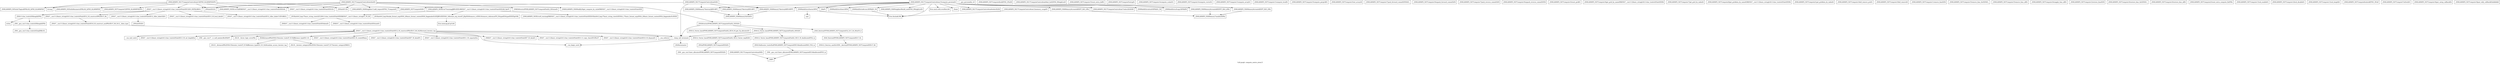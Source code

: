 digraph "Call graph: compute_centro_atom.ll" {
	label="Call graph: compute_centro_atom.ll";

	Node0x55fdd25e78c0 [shape=record,label="{_ZN9LAMMPS_NS17ComputeCentroAtomC2EPNS_6LAMMPSEiPPc}"];
	Node0x55fdd25e78c0 -> Node0x55fdd25984c0;
	Node0x55fdd25e78c0 -> Node0x55fdd262a5a0;
	Node0x55fdd25e78c0 -> Node0x55fdd2629270;
	Node0x55fdd25e78c0 -> Node0x55fdd25926f0;
	Node0x55fdd25e78c0 -> Node0x55fdd2650290;
	Node0x55fdd25e78c0 -> Node0x55fdd25f2890;
	Node0x55fdd25e78c0 -> Node0x55fdd2590530;
	Node0x55fdd25e78c0 -> Node0x55fdd2590990;
	Node0x55fdd25e78c0 -> Node0x55fdd25aad10;
	Node0x55fdd25e78c0 -> Node0x55fdd2591c20;
	Node0x55fdd25db2b0 [shape=record,label="{__gxx_personality_v0}"];
	Node0x55fdd2590530 [shape=record,label="{_ZNSt7__cxx1112basic_stringIcSt11char_traitsIcESaIcEED1Ev}"];
	Node0x55fdd2650290 [shape=record,label="{_ZNSaIcED1Ev}"];
	Node0x55fdd25aad10 [shape=record,label="{strcmp}"];
	Node0x55fdd2591c20 [shape=record,label="{_ZN9LAMMPS_NS5utils8inumericEPKciS2_bPNS_6LAMMPSE}"];
	Node0x55fdd2590990 [shape=record,label="{_ZN9LAMMPS_NS5utils7logicalEPKciS2_bPNS_6LAMMPSE}"];
	Node0x55fdd25926f0 [shape=record,label="{_ZN9LAMMPS_NS7ComputeD2Ev}"];
	Node0x55fdd25ce740 [shape=record,label="{_ZN9LAMMPS_NS17ComputeCentroAtomD2Ev}"];
	Node0x55fdd25ce740 -> Node0x55fdd25db230;
	Node0x55fdd25ce740 -> Node0x55fdd2663ea0;
	Node0x55fdd25ce740 -> Node0x55fdd25983a0;
	Node0x55fdd25ce740 -> Node0x55fdd2597f40;
	Node0x55fdd25ce740 -> Node0x55fdd25926f0;
	Node0x55fdd25984c0 [shape=record,label="{_ZN9LAMMPS_NS7ComputeC2EPNS_6LAMMPSEiPPc}"];
	Node0x55fdd25f2890 [shape=record,label="{_ZN9LAMMPS_NS5Error3allERKNSt7__cxx1112basic_stringIcSt11char_traitsIcESaIcEEEiS8_}"];
	Node0x55fdd262a5a0 [shape=record,label="{_ZNSaIcEC1Ev}"];
	Node0x55fdd2629270 [shape=record,label="{_ZNSt7__cxx1112basic_stringIcSt11char_traitsIcESaIcEEC2IS3_EEPKcRKS3_}"];
	Node0x55fdd2629270 -> Node0x55fdd2591d80;
	Node0x55fdd2629270 -> Node0x55fdd258fe70;
	Node0x55fdd2629270 -> Node0x55fdd25ad7d0;
	Node0x55fdd2629270 -> Node0x55fdd25f2800;
	Node0x55fdd2629270 -> Node0x55fdd25f08b0;
	Node0x55fdd25ad170 [shape=record,label="{_ZN9LAMMPS_NS17ComputeCentroAtom15compute_peratomEv}"];
	Node0x55fdd25ad170 -> Node0x55fdd25db230;
	Node0x55fdd25ad170 -> Node0x55fdd25af220;
	Node0x55fdd25ad170 -> Node0x55fdd25bd6f0;
	Node0x55fdd25ad170 -> Node0x55fdd2597f40;
	Node0x55fdd25ad170 -> Node0x55fdd25b8b80;
	Node0x55fdd25ad170 -> Node0x55fdd25b0040;
	Node0x55fdd25ad170 -> Node0x55fdd25b1b00;
	Node0x55fdd25ad170 -> Node0x55fdd25b2560;
	Node0x55fdd25ad170 -> Node0x55fdd25b3f80;
	Node0x55fdd25ad170 -> Node0x55fdd25bbf20;
	Node0x55fdd25ad170 -> Node0x55fdd25983a0;
	Node0x55fdd25ad170 -> Node0x55fdd25c18d0;
	Node0x55fdd25ad170 -> Node0x55fdd25b6cb0;
	Node0x55fdd25ad170 -> Node0x55fdd25b7c10;
	Node0x55fdd25ad170 -> Node0x55fdd25ba720;
	Node0x55fdd25ad170 -> Node0x55fdd25b81f0;
	Node0x55fdd25ad170 -> Node0x55fdd25b9870;
	Node0x55fdd25ad170 -> Node0x55fdd25b91b0;
	Node0x55fdd25db230 [shape=record,label="{_ZN9LAMMPS_NS6Memory7destroyIdEEvRPT_}"];
	Node0x55fdd25db230 -> Node0x55fdd2591b30;
	Node0x55fdd2663ea0 [shape=record,label="{__clang_call_terminate}"];
	Node0x55fdd2663ea0 -> Node0x55fdd258eab0;
	Node0x55fdd2663ea0 -> Node0x55fdd2593c60;
	Node0x55fdd258eab0 [shape=record,label="{__cxa_begin_catch}"];
	Node0x55fdd2593c60 [shape=record,label="{_ZSt9terminatev}"];
	Node0x55fdd25983a0 [shape=record,label="{_ZN9LAMMPS_NS6Memory7destroyIiEEvRPT_}"];
	Node0x55fdd25983a0 -> Node0x55fdd2591b30;
	Node0x55fdd2597f40 [shape=record,label="{_ZN9LAMMPS_NS6Memory7destroyIdEEvRPPT_}"];
	Node0x55fdd2597f40 -> Node0x55fdd2591b30;
	Node0x55fdd25e5620 [shape=record,label="{_ZN9LAMMPS_NS17ComputeCentroAtomD0Ev}"];
	Node0x55fdd25e5620 -> Node0x55fdd25e40e0;
	Node0x55fdd25e40e0 [shape=record,label="{_ZdlPv}"];
	Node0x55fdd25de110 [shape=record,label="{_ZN9LAMMPS_NS17ComputeCentroAtom4initEv}"];
	Node0x55fdd25de110 -> Node0x55fdd262a5a0;
	Node0x55fdd25de110 -> Node0x55fdd2629270;
	Node0x55fdd25de110 -> Node0x55fdd2650290;
	Node0x55fdd25de110 -> Node0x55fdd2590530;
	Node0x55fdd25de110 -> Node0x55fdd25f2890;
	Node0x55fdd25de110 -> Node0x55fdd25a5a30;
	Node0x55fdd25de110 -> Node0x55fdd25a4010;
	Node0x55fdd25de110 -> Node0x55fdd25a3650;
	Node0x55fdd25de110 -> Node0x55fdd25a0750;
	Node0x55fdd25de110 -> Node0x55fdd25a6480;
	Node0x55fdd25a6480 [shape=record,label="{_ZN9LAMMPS_NS8Neighbor11add_requestEPNS_7ComputeEi}"];
	Node0x55fdd25a0750 [shape=record,label="{_ZNK9LAMMPS_NS6Modify20get_compute_by_styleERKNSt7__cxx1112basic_stringIcSt11char_traitsIcESaIcEEE}"];
	Node0x55fdd25a3650 [shape=record,label="{_ZNKSt6vectorIPN9LAMMPS_NS7ComputeESaIS2_EE4sizeEv}"];
	Node0x55fdd25a4010 [shape=record,label="{_ZNSt6vectorIPN9LAMMPS_NS7ComputeESaIS2_EED2Ev}"];
	Node0x55fdd25a4010 -> Node0x55fdd25a76c0;
	Node0x55fdd25a4010 -> Node0x55fdd25a7aa0;
	Node0x55fdd25a4010 -> Node0x55fdd25a8970;
	Node0x55fdd25a4010 -> Node0x55fdd2663ea0;
	Node0x55fdd25a5a30 [shape=record,label="{_ZN9LAMMPS_NS5Error7warningIJRPcEEEvRKNSt7__cxx1112basic_stringIcSt11char_traitsIcESaIcEEEiSB_DpOT_}"];
	Node0x55fdd25a5a30 -> Node0x55fdd25a9200;
	Node0x55fdd25a5a30 -> Node0x55fdd25aa720;
	Node0x55fdd25a5a30 -> Node0x55fdd25aae70;
	Node0x55fdd25fd990 [shape=record,label="{_ZN9LAMMPS_NS7Compute4lockEPNS_3FixEll}"];
	Node0x55fdd25ac2f0 [shape=record,label="{_ZN9LAMMPS_NS17ComputeCentroAtom9init_listEiPNS_9NeighListE}"];
	Node0x55fdd25af220 [shape=record,label="{_ZN9LAMMPS_NS6Memory6createIdEEPT_RS3_iPKc}"];
	Node0x55fdd25af220 -> Node0x55fdd25bee70;
	Node0x55fdd25b0040 [shape=record,label="{_ZN9LAMMPS_NS6Memory6createIdEEPPT_RS4_iiPKc}"];
	Node0x55fdd25b0040 -> Node0x55fdd25bee70;
	Node0x55fdd258fe70 [shape=record,label="{_ZNSt7__cxx1112basic_stringIcSt11char_traitsIcESaIcEE12_Alloc_hiderC1EPcRKS3_}"];
	Node0x55fdd25f2800 [shape=record,label="{_ZNSt7__cxx1112basic_stringIcSt11char_traitsIcESaIcEE12_M_constructIPKcEEvT_S8_}"];
	Node0x55fdd25f2800 -> Node0x55fdd261a060;
	Node0x55fdd25ad7d0 [shape=record,label="{_ZNSt11char_traitsIcE6lengthEPKc}"];
	Node0x55fdd25ad7d0 -> Node0x55fdd261aff0;
	Node0x55fdd25ad7d0 -> Node0x55fdd261c8a0;
	Node0x55fdd25f08b0 [shape=record,label="{_ZNSt7__cxx1112basic_stringIcSt11char_traitsIcESaIcEE12_Alloc_hiderD2Ev}"];
	Node0x55fdd25f08b0 -> Node0x55fdd25fa100;
	Node0x55fdd261a060 [shape=record,label="{_ZNSt7__cxx1112basic_stringIcSt11char_traitsIcESaIcEE16_M_construct_auxIPKcEEvT_S8_St12__false_type}"];
	Node0x55fdd261a060 -> Node0x55fdd262e370;
	Node0x55fdd262e370 [shape=record,label="{_ZNSt7__cxx1112basic_stringIcSt11char_traitsIcESaIcEE12_M_constructIPKcEEvT_S8_St20forward_iterator_tag}"];
	Node0x55fdd262e370 -> Node0x55fdd262fe60;
	Node0x55fdd262e370 -> Node0x55fdd2631d60;
	Node0x55fdd262e370 -> Node0x55fdd26331e0;
	Node0x55fdd262e370 -> Node0x55fdd2633e80;
	Node0x55fdd262e370 -> Node0x55fdd2635890;
	Node0x55fdd262e370 -> Node0x55fdd26388f0;
	Node0x55fdd262e370 -> Node0x55fdd2639190;
	Node0x55fdd262e370 -> Node0x55fdd25fb810;
	Node0x55fdd262e370 -> Node0x55fdd258eab0;
	Node0x55fdd262e370 -> Node0x55fdd25fbef0;
	Node0x55fdd262e370 -> Node0x55fdd25fd040;
	Node0x55fdd262e370 -> Node0x55fdd25fdc60;
	Node0x55fdd262e370 -> Node0x55fdd264cfc0;
	Node0x55fdd262e370 -> Node0x55fdd2663ea0;
	Node0x55fdd25b1b00 [shape=record,label="{_ZN9LAMMPS_NS8Neighbor9build_oneEPNS_9NeighListEi}"];
	Node0x55fdd25b2560 [shape=record,label="{llvm.umul.with.overflow.i64}"];
	Node0x55fdd25b3f80 [shape=record,label="{_Znam}"];
	Node0x55fdd25b6cb0 [shape=record,label="{_ZN9LAMMPS_NS6Memory6createIiEEPT_RS3_iPKc}"];
	Node0x55fdd25b6cb0 -> Node0x55fdd25bee70;
	Node0x55fdd25b7c10 [shape=record,label="{llvm.fmuladd.f64}"];
	Node0x55fdd25b81f0 [shape=record,label="{_ZN9LAMMPS_NS17ComputeCentroAtom7select2EiiPdPi}"];
	Node0x55fdd25b8b80 [shape=record,label="{_ZN9MathExtra5zero3EPd}"];
	Node0x55fdd25b91b0 [shape=record,label="{_ZN9MathExtra5copy3EPKdPd}"];
	Node0x55fdd25b9870 [shape=record,label="{_ZN9MathExtra4sub3EPKdS1_Pd}"];
	Node0x55fdd25ba720 [shape=record,label="{_ZN9MathExtra6cross3EPKdS1_Pd}"];
	Node0x55fdd25ba720 -> Node0x55fdd25b7c10;
	Node0x55fdd25c18d0 [shape=record,label="{_ZN9MathExtra5norm3EPd}"];
	Node0x55fdd25c18d0 -> Node0x55fdd25b7c10;
	Node0x55fdd25c18d0 -> Node0x55fdd25c2460;
	Node0x55fdd25bbf20 [shape=record,label="{_ZN9LAMMPS_NS17ComputeCentroAtom6selectEiiPd}"];
	Node0x55fdd25bd6f0 [shape=record,label="{_ZdaPv}"];
	Node0x55fdd25c3c50 [shape=record,label="{_ZN9LAMMPS_NS17ComputeCentroAtom12memory_usageEv}"];
	Node0x55fdd25c3c50 -> Node0x55fdd25b7c10;
	Node0x55fdd25c5880 [shape=record,label="{_ZN9LAMMPS_NS7Compute15reset_extra_dofEv}"];
	Node0x55fdd25c62f0 [shape=record,label="{_ZN9LAMMPS_NS7Compute5setupEv}"];
	Node0x55fdd25c7c30 [shape=record,label="{_ZN9LAMMPS_NS7Compute14compute_scalarEv}"];
	Node0x55fdd25979d0 [shape=record,label="{_ZN9LAMMPS_NS7Compute14compute_vectorEv}"];
	Node0x55fdd25d12c0 [shape=record,label="{_ZN9LAMMPS_NS7Compute13compute_arrayEv}"];
	Node0x55fdd25d1e90 [shape=record,label="{_ZN9LAMMPS_NS7Compute13compute_localEv}"];
	Node0x55fdd25d2f30 [shape=record,label="{_ZN9LAMMPS_NS7Compute15compute_pergridEv}"];
	Node0x55fdd25d51b0 [shape=record,label="{_ZN9LAMMPS_NS7Compute10set_arraysEi}"];
	Node0x55fdd25da3e0 [shape=record,label="{_ZN9LAMMPS_NS7Compute17pack_forward_commEiPiPdiS1_}"];
	Node0x55fdd25db7a0 [shape=record,label="{_ZN9LAMMPS_NS7Compute19unpack_forward_commEiiPd}"];
	Node0x55fdd25e01b0 [shape=record,label="{_ZN9LAMMPS_NS7Compute17pack_reverse_commEiiPd}"];
	Node0x55fdd25e1470 [shape=record,label="{_ZN9LAMMPS_NS7Compute19unpack_reverse_commEiPiPd}"];
	Node0x55fdd25e1d40 [shape=record,label="{_ZN9LAMMPS_NS7Compute10reset_gridEv}"];
	Node0x55fdd25e9470 [shape=record,label="{_ZN9LAMMPS_NS7Compute16get_grid_by_nameERKNSt7__cxx1112basic_stringIcSt11char_traitsIcESaIcEEERi}"];
	Node0x55fdd25e97a0 [shape=record,label="{_ZN9LAMMPS_NS7Compute17get_grid_by_indexEi}"];
	Node0x55fdd25ecdd0 [shape=record,label="{_ZN9LAMMPS_NS7Compute20get_griddata_by_nameEiRKNSt7__cxx1112basic_stringIcSt11char_traitsIcESaIcEEERi}"];
	Node0x55fdd25eddd0 [shape=record,label="{_ZN9LAMMPS_NS7Compute21get_griddata_by_indexEi}"];
	Node0x55fdd25ef0b0 [shape=record,label="{_ZN9LAMMPS_NS7Compute14dof_remove_preEv}"];
	Node0x55fdd25f04a0 [shape=record,label="{_ZN9LAMMPS_NS7Compute10dof_removeEi}"];
	Node0x55fdd25f1320 [shape=record,label="{_ZN9LAMMPS_NS7Compute11remove_biasEiPd}"];
	Node0x55fdd25f1630 [shape=record,label="{_ZN9LAMMPS_NS7Compute15remove_bias_thrEiPdS1_}"];
	Node0x55fdd25f3bf0 [shape=record,label="{_ZN9LAMMPS_NS7Compute15remove_bias_allEv}"];
	Node0x55fdd25f4730 [shape=record,label="{_ZN9LAMMPS_NS7Compute16reapply_bias_allEv}"];
	Node0x55fdd25f7390 [shape=record,label="{_ZN9LAMMPS_NS7Compute12restore_biasEiPd}"];
	Node0x55fdd25f8c60 [shape=record,label="{_ZN9LAMMPS_NS7Compute16restore_bias_thrEiPdS1_}"];
	Node0x55fdd25f8f20 [shape=record,label="{_ZN9LAMMPS_NS7Compute16restore_bias_allEv}"];
	Node0x55fdd25fa300 [shape=record,label="{_ZN9LAMMPS_NS7Compute23reset_extra_compute_fixEPKc}"];
	Node0x55fdd25fb920 [shape=record,label="{_ZN9LAMMPS_NS7Compute11lock_enableEv}"];
	Node0x55fdd25fc260 [shape=record,label="{_ZN9LAMMPS_NS7Compute12lock_disableEv}"];
	Node0x55fdd25fce60 [shape=record,label="{_ZN9LAMMPS_NS7Compute11lock_lengthEv}"];
	Node0x55fdd25fe310 [shape=record,label="{_ZN9LAMMPS_NS7Compute6unlockEPNS_3FixE}"];
	Node0x55fdd25ff020 [shape=record,label="{_ZN9LAMMPS_NS7Compute7refreshEv}"];
	Node0x55fdd26000a0 [shape=record,label="{_ZN9LAMMPS_NS7Compute19pair_setup_callbackEii}"];
	Node0x55fdd25c2460 [shape=record,label="{sqrt}"];
	Node0x55fdd2591d80 [shape=record,label="{_ZNSt7__cxx1112basic_stringIcSt11char_traitsIcESaIcEE13_M_local_dataEv}"];
	Node0x55fdd26006e0 [shape=record,label="{_ZN9LAMMPS_NS7Compute19pair_tally_callbackEiiiidddddd}"];
	Node0x55fdd262fe60 [shape=record,label="{_ZN9__gnu_cxx17__is_null_pointerIKcEEbPT_}"];
	Node0x55fdd2631d60 [shape=record,label="{_ZSt19__throw_logic_errorPKc}"];
	Node0x55fdd26331e0 [shape=record,label="{_ZSt8distanceIPKcENSt15iterator_traitsIT_E15difference_typeES3_S3_}"];
	Node0x55fdd26331e0 -> Node0x55fdd264dbd0;
	Node0x55fdd26331e0 -> Node0x55fdd264fd50;
	Node0x55fdd2635890 [shape=record,label="{_ZNSt7__cxx1112basic_stringIcSt11char_traitsIcESaIcEE7_M_dataEPc}"];
	Node0x55fdd2633e80 [shape=record,label="{_ZNSt7__cxx1112basic_stringIcSt11char_traitsIcESaIcEE9_M_createERmm}"];
	Node0x55fdd26388f0 [shape=record,label="{_ZNSt7__cxx1112basic_stringIcSt11char_traitsIcESaIcEE11_M_capacityEm}"];
	Node0x55fdd25fb810 [shape=record,label="{_ZNSt7__cxx1112basic_stringIcSt11char_traitsIcESaIcEE13_S_copy_charsEPcPKcS7_}"];
	Node0x55fdd2639190 [shape=record,label="{_ZNKSt7__cxx1112basic_stringIcSt11char_traitsIcESaIcEE7_M_dataEv}"];
	Node0x55fdd25fbef0 [shape=record,label="{_ZNSt7__cxx1112basic_stringIcSt11char_traitsIcESaIcEE10_M_disposeEv}"];
	Node0x55fdd25fd040 [shape=record,label="{__cxa_rethrow}"];
	Node0x55fdd25fdc60 [shape=record,label="{__cxa_end_catch}"];
	Node0x55fdd264cfc0 [shape=record,label="{_ZNSt7__cxx1112basic_stringIcSt11char_traitsIcESaIcEE13_M_set_lengthEm}"];
	Node0x55fdd264fd50 [shape=record,label="{_ZSt10__distanceIPKcENSt15iterator_traitsIT_E15difference_typeES3_S3_St26random_access_iterator_tag}"];
	Node0x55fdd264dbd0 [shape=record,label="{_ZSt19__iterator_categoryIPKcENSt15iterator_traitsIT_E17iterator_categoryERKS3_}"];
	Node0x55fdd261aff0 [shape=record,label="{_ZN9__gnu_cxx11char_traitsIcE6lengthEPKc}"];
	Node0x55fdd261aff0 -> Node0x55fdd2652d70;
	Node0x55fdd261c8a0 [shape=record,label="{strlen}"];
	Node0x55fdd2652d70 [shape=record,label="{_ZN9__gnu_cxx11char_traitsIcE2eqERKcS3_}"];
	Node0x55fdd25fa100 [shape=record,label="{_ZNSaIcED2Ev}"];
	Node0x55fdd2591b30 [shape=record,label="{_ZN9LAMMPS_NS6Memory5sfreeEPv}"];
	Node0x55fdd25a7aa0 [shape=record,label="{_ZSt8_DestroyIPPN9LAMMPS_NS7ComputeES2_EvT_S4_RSaIT0_E}"];
	Node0x55fdd25a7aa0 -> Node0x55fdd2655280;
	Node0x55fdd25a76c0 [shape=record,label="{_ZNSt12_Vector_baseIPN9LAMMPS_NS7ComputeESaIS2_EE19_M_get_Tp_allocatorEv}"];
	Node0x55fdd25a8970 [shape=record,label="{_ZNSt12_Vector_baseIPN9LAMMPS_NS7ComputeESaIS2_EED2Ev}"];
	Node0x55fdd25a8970 -> Node0x55fdd25a3250;
	Node0x55fdd25a8970 -> Node0x55fdd2599f10;
	Node0x55fdd25a8970 -> Node0x55fdd2663ea0;
	Node0x55fdd2655280 [shape=record,label="{_ZSt8_DestroyIPPN9LAMMPS_NS7ComputeEEvT_S4_}"];
	Node0x55fdd2655280 -> Node0x55fdd25c24d0;
	Node0x55fdd25c24d0 [shape=record,label="{_ZNSt12_Destroy_auxILb1EE9__destroyIPPN9LAMMPS_NS7ComputeEEEvT_S6_}"];
	Node0x55fdd25a3250 [shape=record,label="{_ZNSt12_Vector_baseIPN9LAMMPS_NS7ComputeESaIS2_EE13_M_deallocateEPS2_m}"];
	Node0x55fdd25a3250 -> Node0x55fdd2652e10;
	Node0x55fdd2599f10 [shape=record,label="{_ZNSt12_Vector_baseIPN9LAMMPS_NS7ComputeESaIS2_EE12_Vector_implD2Ev}"];
	Node0x55fdd2599f10 -> Node0x55fdd25a81b0;
	Node0x55fdd2652e10 [shape=record,label="{_ZNSt16allocator_traitsISaIPN9LAMMPS_NS7ComputeEEE10deallocateERS3_PS2_m}"];
	Node0x55fdd2652e10 -> Node0x55fdd2634c30;
	Node0x55fdd2634c30 [shape=record,label="{_ZN9__gnu_cxx13new_allocatorIPN9LAMMPS_NS7ComputeEE10deallocateEPS3_m}"];
	Node0x55fdd2634c30 -> Node0x55fdd25e40e0;
	Node0x55fdd25a81b0 [shape=record,label="{_ZNSaIPN9LAMMPS_NS7ComputeEED2Ev}"];
	Node0x55fdd25a81b0 -> Node0x55fdd25b8060;
	Node0x55fdd25b8060 [shape=record,label="{_ZN9__gnu_cxx13new_allocatorIPN9LAMMPS_NS7ComputeEED2Ev}"];
	Node0x55fdd25aae70 [shape=record,label="{_ZN9LAMMPS_NS5Error8_warningERKNSt7__cxx1112basic_stringIcSt11char_traitsIcESaIcEEEiN3fmt6v9_lmp17basic_string_viewIcEENSA_17basic_format_argsINSA_20basic_format_contextINSA_8appenderEcEEEE}"];
	Node0x55fdd25a9200 [shape=record,label="{_ZN3fmt6v9_lmp17basic_string_viewIcEC2ISt11char_traitsIcESaIcEEERKNSt7__cxx1112basic_stringIcT_T0_EE}"];
	Node0x55fdd25a9200 -> Node0x55fdd2653750;
	Node0x55fdd25a9200 -> Node0x55fdd2649750;
	Node0x55fdd25aa720 [shape=record,label="{_ZN3fmt6v9_lmp16make_format_argsINS0_20basic_format_contextINS0_8appenderEcEEJRPcEEENS0_16format_arg_storeIT_JDpNSt9remove_cvINSt16remove_referenceIT0_E4typeEE4typeEEEEDpOSB_}"];
	Node0x55fdd25aa720 -> Node0x55fdd25b8cf0;
	Node0x55fdd2653750 [shape=record,label="{_ZNKSt7__cxx1112basic_stringIcSt11char_traitsIcESaIcEE4dataEv}"];
	Node0x55fdd2649750 [shape=record,label="{_ZNKSt7__cxx1112basic_stringIcSt11char_traitsIcESaIcEE4sizeEv}"];
	Node0x55fdd25b8cf0 [shape=record,label="{llvm.memcpy.p0.p0.i64}"];
	Node0x55fdd25bee70 [shape=record,label="{_ZN9LAMMPS_NS6Memory7smallocElPKc}"];
}

